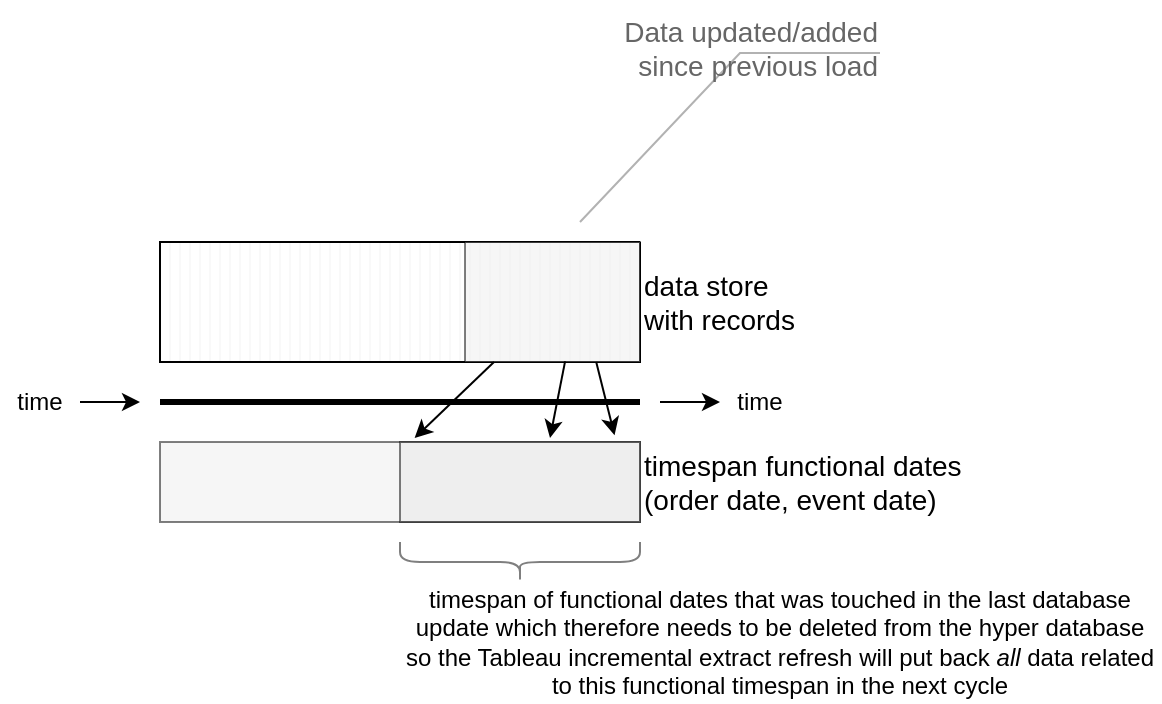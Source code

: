 <mxfile version="14.4.3" type="device"><diagram id="uO58T3giNAYVLh7itiid" name="Page-1"><mxGraphModel dx="1106" dy="1003" grid="1" gridSize="10" guides="1" tooltips="1" connect="1" arrows="1" fold="1" page="1" pageScale="1" pageWidth="1169" pageHeight="827" math="0" shadow="0"><root><mxCell id="0"/><mxCell id="1" parent="0"/><mxCell id="qanahzZX1CRt9_H_a8Js-1" value="data store&lt;br&gt;with records" style="verticalLabelPosition=bottom;verticalAlign=middle;html=1;shape=mxgraph.basic.patternFillRect;fillStyle=hor;step=5;fillStrokeWidth=0.2;fillStrokeColor=#dddddd;rotation=90;labelPosition=center;align=left;horizontal=0;fontSize=14;" parent="1" vertex="1"><mxGeometry x="290" y="70" width="60" height="240" as="geometry"/></mxCell><mxCell id="qanahzZX1CRt9_H_a8Js-2" value="" style="rounded=0;whiteSpace=wrap;html=1;opacity=50;fillColor=#EDEDED;rotation=90;" parent="1" vertex="1"><mxGeometry x="366.25" y="146.25" width="60" height="87.5" as="geometry"/></mxCell><mxCell id="qanahzZX1CRt9_H_a8Js-3" value="&lt;font style=&quot;font-size: 14px;&quot;&gt;Data updated/added &lt;br style=&quot;font-size: 14px;&quot;&gt;since previous load&lt;/font&gt;" style="strokeWidth=1;shadow=0;dashed=0;align=center;html=1;shape=mxgraph.mockup.text.callout;linkText=;textSize=17;textColor=#666666;callDir=NE;callStyle=line;fontSize=14;fontColor=#666666;align=right;verticalAlign=top;strokeColor=#666666;fillColor=#EDEDED;opacity=50;horizontal=1;" parent="1" vertex="1"><mxGeometry x="410" y="40" width="150" height="110" as="geometry"/></mxCell><mxCell id="qanahzZX1CRt9_H_a8Js-7" value="" style="endArrow=none;html=1;strokeWidth=3;" parent="1" edge="1"><mxGeometry width="50" height="50" relative="1" as="geometry"><mxPoint x="200" y="240" as="sourcePoint"/><mxPoint x="440" y="240" as="targetPoint"/></mxGeometry></mxCell><mxCell id="qanahzZX1CRt9_H_a8Js-8" value="" style="endArrow=classic;html=1;strokeWidth=1;" parent="1" edge="1"><mxGeometry width="50" height="50" relative="1" as="geometry"><mxPoint x="450" y="240" as="sourcePoint"/><mxPoint x="480" y="240" as="targetPoint"/></mxGeometry></mxCell><mxCell id="qanahzZX1CRt9_H_a8Js-9" value="" style="endArrow=classic;html=1;strokeWidth=1;" parent="1" edge="1"><mxGeometry width="50" height="50" relative="1" as="geometry"><mxPoint x="160" y="240" as="sourcePoint"/><mxPoint x="190" y="240" as="targetPoint"/></mxGeometry></mxCell><mxCell id="qanahzZX1CRt9_H_a8Js-10" value="time" style="text;html=1;strokeColor=none;fillColor=none;align=center;verticalAlign=middle;whiteSpace=wrap;rounded=0;opacity=50;" parent="1" vertex="1"><mxGeometry x="120" y="230" width="40" height="20" as="geometry"/></mxCell><mxCell id="qanahzZX1CRt9_H_a8Js-11" value="timespan functional dates &lt;br&gt;(order date, event date)" style="rounded=0;whiteSpace=wrap;html=1;fillColor=#EDEDED;opacity=50;labelPosition=right;verticalLabelPosition=middle;align=left;verticalAlign=middle;fontSize=14;" parent="1" vertex="1"><mxGeometry x="200" y="260" width="240" height="40" as="geometry"/></mxCell><mxCell id="qanahzZX1CRt9_H_a8Js-12" value="time" style="text;html=1;strokeColor=none;fillColor=none;align=center;verticalAlign=middle;whiteSpace=wrap;rounded=0;opacity=50;" parent="1" vertex="1"><mxGeometry x="480" y="230" width="40" height="20" as="geometry"/></mxCell><mxCell id="qanahzZX1CRt9_H_a8Js-13" value="" style="endArrow=classic;html=1;strokeWidth=1;entryX=0.061;entryY=-0.05;entryDx=0;entryDy=0;entryPerimeter=0;" parent="1" target="qanahzZX1CRt9_H_a8Js-16" edge="1"><mxGeometry width="50" height="50" relative="1" as="geometry"><mxPoint x="367" y="220" as="sourcePoint"/><mxPoint x="430" y="270" as="targetPoint"/></mxGeometry></mxCell><mxCell id="qanahzZX1CRt9_H_a8Js-14" value="" style="endArrow=classic;html=1;strokeWidth=1;exitX=0.995;exitY=0.428;exitDx=0;exitDy=0;exitPerimeter=0;" parent="1" source="qanahzZX1CRt9_H_a8Js-2" edge="1"><mxGeometry width="50" height="50" relative="1" as="geometry"><mxPoint x="380" y="320" as="sourcePoint"/><mxPoint x="395" y="258" as="targetPoint"/></mxGeometry></mxCell><mxCell id="qanahzZX1CRt9_H_a8Js-15" value="" style="endArrow=classic;html=1;strokeWidth=1;entryX=0.947;entryY=-0.084;entryDx=0;entryDy=0;entryPerimeter=0;exitX=1;exitY=0.25;exitDx=0;exitDy=0;" parent="1" source="qanahzZX1CRt9_H_a8Js-2" target="qanahzZX1CRt9_H_a8Js-11" edge="1"><mxGeometry width="50" height="50" relative="1" as="geometry"><mxPoint x="427" y="220" as="sourcePoint"/><mxPoint x="430" y="270" as="targetPoint"/></mxGeometry></mxCell><mxCell id="qanahzZX1CRt9_H_a8Js-16" value="" style="rounded=0;whiteSpace=wrap;html=1;opacity=50;fillColor=#E8E8E8;" parent="1" vertex="1"><mxGeometry x="320" y="260" width="120" height="40" as="geometry"/></mxCell><mxCell id="qanahzZX1CRt9_H_a8Js-20" value="" style="shape=curlyBracket;whiteSpace=wrap;html=1;rounded=1;fillColor=#E8E8E8;opacity=50;align=left;rotation=-90;size=0.5;" parent="1" vertex="1"><mxGeometry x="370" y="260" width="20" height="120" as="geometry"/></mxCell><mxCell id="qanahzZX1CRt9_H_a8Js-21" value="timespan of functional dates that was touched in the last database update which therefore needs to be deleted from the hyper database so the Tableau incremental extract refresh will put back&amp;nbsp;&lt;i&gt;all&lt;/i&gt; data related to this functional timespan in the next cycle" style="text;html=1;strokeColor=none;fillColor=none;align=center;verticalAlign=middle;whiteSpace=wrap;rounded=0;opacity=50;" parent="1" vertex="1"><mxGeometry x="320" y="330" width="380" height="60" as="geometry"/></mxCell></root></mxGraphModel></diagram></mxfile>